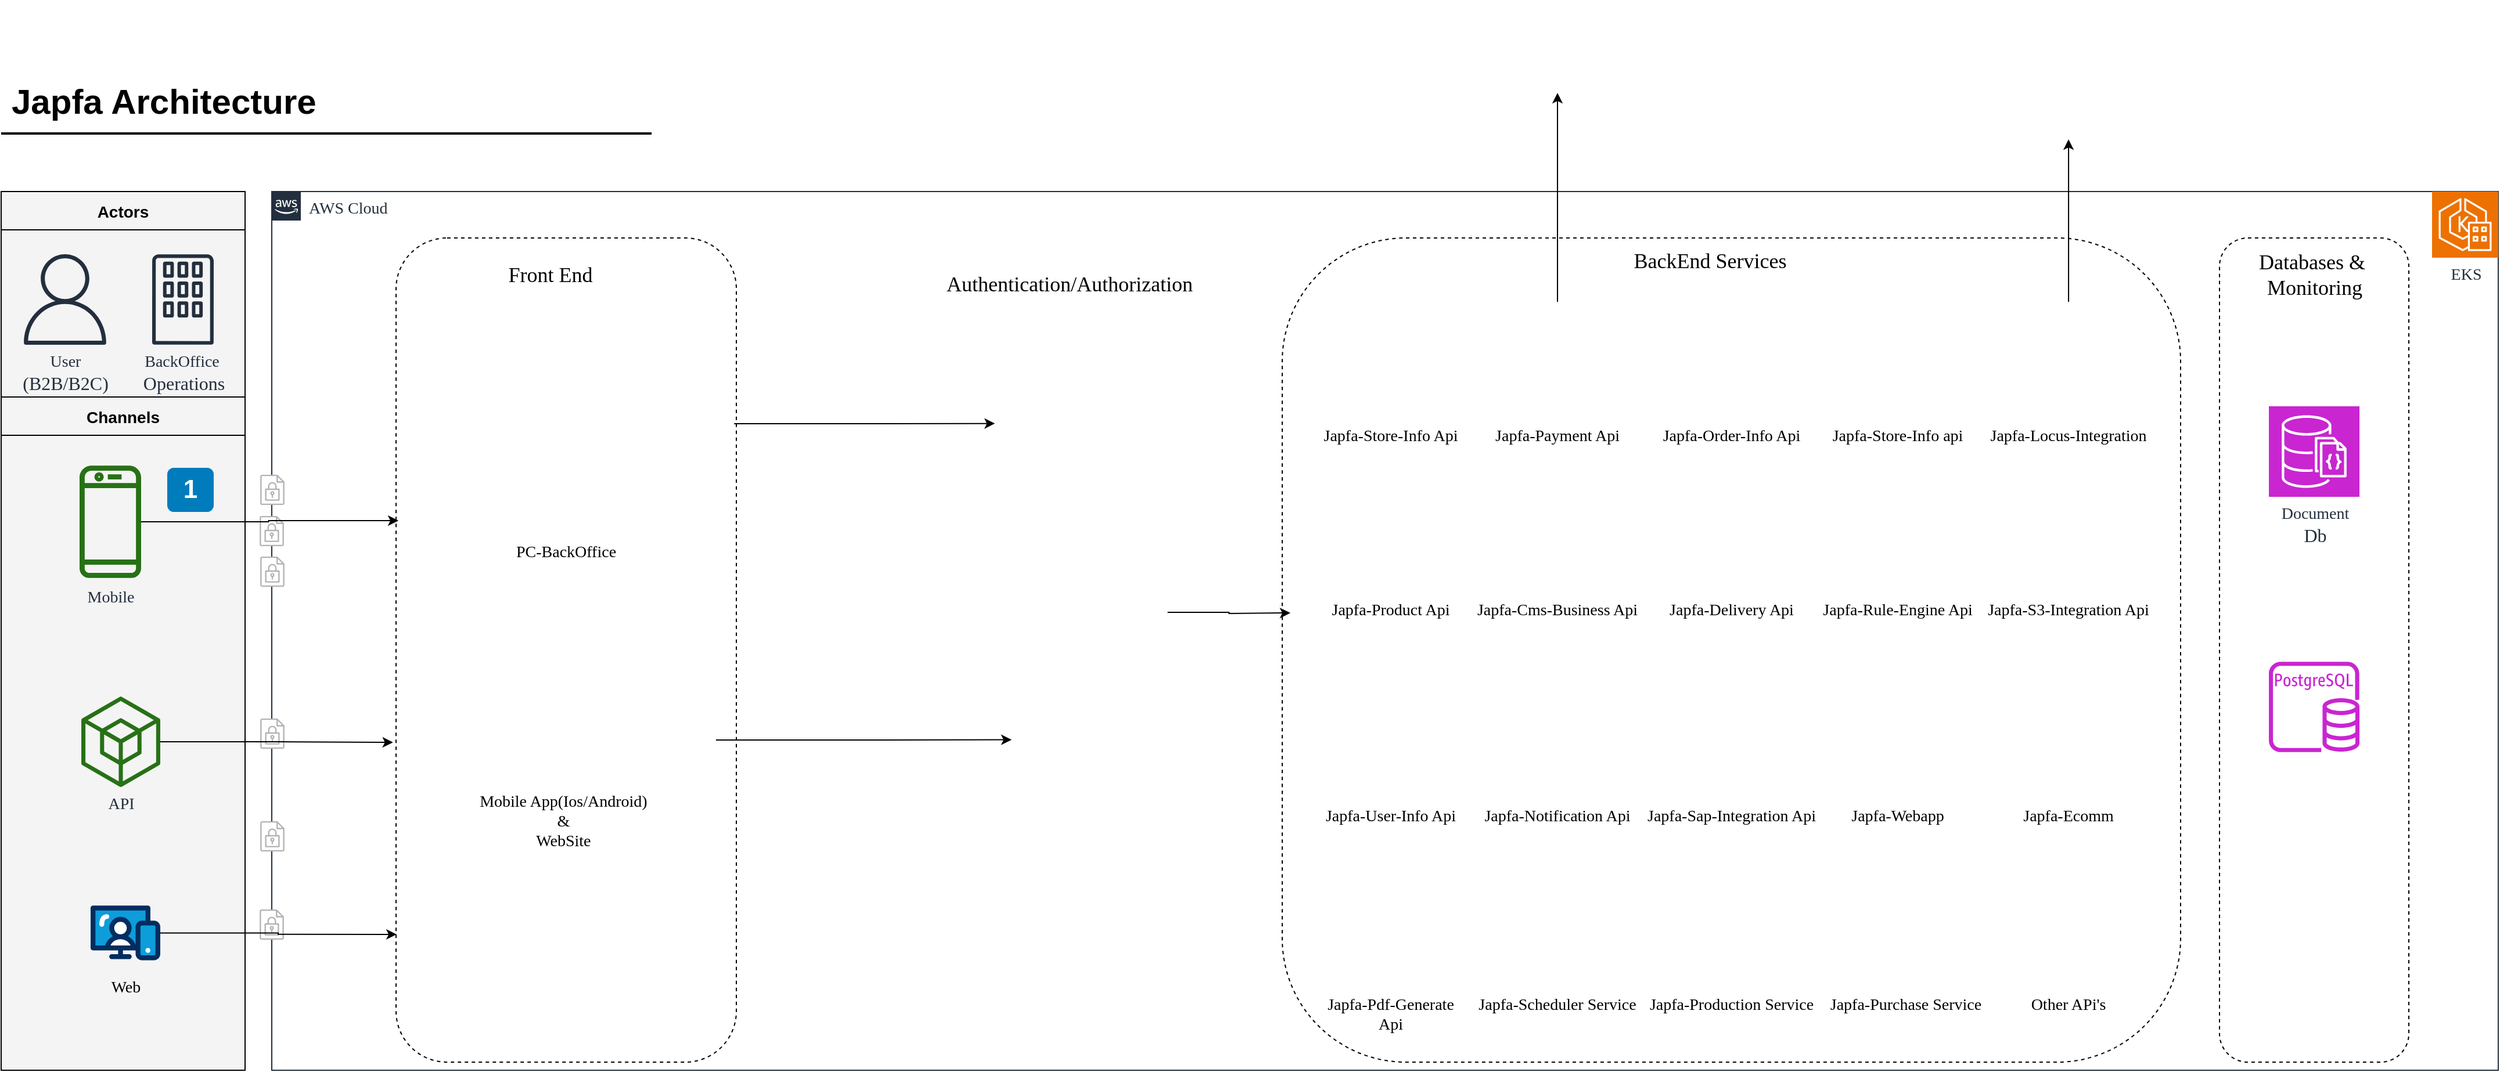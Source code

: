 <mxfile version="24.0.5" type="github">
  <diagram id="Ht1M8jgEwFfnCIfOTk4-" name="Page-1">
    <mxGraphModel dx="1836" dy="1893" grid="1" gridSize="10" guides="1" tooltips="1" connect="1" arrows="1" fold="1" page="1" pageScale="1" pageWidth="827" pageHeight="1169" math="0" shadow="0">
      <root>
        <mxCell id="0" />
        <mxCell id="1" parent="0" />
        <mxCell id="jZVaUwOg5UY3L9NAnvdq-71" value="&lt;font style=&quot;font-size: 14px;&quot; face=&quot;Times New Roman&quot;&gt;AWS Cloud&lt;/font&gt;" style="points=[[0,0],[0.25,0],[0.5,0],[0.75,0],[1,0],[1,0.25],[1,0.5],[1,0.75],[1,1],[0.75,1],[0.5,1],[0.25,1],[0,1],[0,0.75],[0,0.5],[0,0.25]];outlineConnect=0;gradientColor=none;html=1;whiteSpace=wrap;fontSize=12;fontStyle=0;shape=mxgraph.aws4.group;grIcon=mxgraph.aws4.group_aws_cloud_alt;strokeColor=#232F3E;fillColor=none;verticalAlign=top;align=left;spacingLeft=30;fontColor=#232F3E;labelBackgroundColor=none;container=1;pointerEvents=0;collapsible=0;recursiveResize=0;strokeWidth=1;" parent="1" vertex="1">
          <mxGeometry x="263" y="125" width="1917" height="757" as="geometry" />
        </mxCell>
        <mxCell id="ylPRggPQVk4RAqtWnenC-111" value="" style="rounded=1;whiteSpace=wrap;html=1;dashed=1;" parent="jZVaUwOg5UY3L9NAnvdq-71" vertex="1">
          <mxGeometry x="870" y="40" width="773.5" height="710" as="geometry" />
        </mxCell>
        <mxCell id="ylPRggPQVk4RAqtWnenC-86" value="" style="rounded=1;whiteSpace=wrap;html=1;dashed=1;strokeWidth=1;" parent="jZVaUwOg5UY3L9NAnvdq-71" vertex="1">
          <mxGeometry x="107" y="40" width="293" height="710" as="geometry" />
        </mxCell>
        <mxCell id="ylPRggPQVk4RAqtWnenC-83" value="&lt;font style=&quot;font-size: 14px;&quot; face=&quot;Times New Roman&quot;&gt;EKS&lt;/font&gt;" style="sketch=0;points=[[0,0,0],[0.25,0,0],[0.5,0,0],[0.75,0,0],[1,0,0],[0,1,0],[0.25,1,0],[0.5,1,0],[0.75,1,0],[1,1,0],[0,0.25,0],[0,0.5,0],[0,0.75,0],[1,0.25,0],[1,0.5,0],[1,0.75,0]];outlineConnect=0;fontColor=#232F3E;fillColor=#ED7100;strokeColor=#ffffff;dashed=0;verticalLabelPosition=bottom;verticalAlign=top;align=center;html=1;fontSize=12;fontStyle=0;aspect=fixed;shape=mxgraph.aws4.resourceIcon;resIcon=mxgraph.aws4.eks_anywhere;" parent="jZVaUwOg5UY3L9NAnvdq-71" vertex="1">
          <mxGeometry x="1860" width="57" height="57" as="geometry" />
        </mxCell>
        <mxCell id="ylPRggPQVk4RAqtWnenC-88" value="&lt;font style=&quot;font-size: 18px;&quot; face=&quot;Times New Roman&quot;&gt;Front End&lt;/font&gt;" style="text;html=1;align=center;verticalAlign=middle;whiteSpace=wrap;rounded=0;" parent="jZVaUwOg5UY3L9NAnvdq-71" vertex="1">
          <mxGeometry x="187" y="57" width="106" height="30" as="geometry" />
        </mxCell>
        <mxCell id="ylPRggPQVk4RAqtWnenC-106" style="edgeStyle=orthogonalEdgeStyle;rounded=0;orthogonalLoop=1;jettySize=auto;html=1;entryX=0.823;entryY=-0.025;entryDx=0;entryDy=0;entryPerimeter=0;" parent="jZVaUwOg5UY3L9NAnvdq-71" source="ylPRggPQVk4RAqtWnenC-89" target="ylPRggPQVk4RAqtWnenC-103" edge="1">
          <mxGeometry relative="1" as="geometry" />
        </mxCell>
        <mxCell id="ylPRggPQVk4RAqtWnenC-89" value="PC-BackOffice" style="shape=image;verticalLabelPosition=bottom;labelBackgroundColor=default;verticalAlign=top;aspect=fixed;imageAspect=0;image=https://www.abrilliants.com/wp-content/uploads/2023/05/1631110818-logo-react-js.png;fontFamily=Times New Roman;fontSize=14;" parent="jZVaUwOg5UY3L9NAnvdq-71" vertex="1">
          <mxGeometry x="108.93" y="105" width="289.15" height="190" as="geometry" />
        </mxCell>
        <mxCell id="ylPRggPQVk4RAqtWnenC-90" value="Mobile App(Ios/Android)&#xa;&amp;&#xa;WebSite" style="shape=image;verticalLabelPosition=bottom;labelBackgroundColor=default;verticalAlign=top;aspect=fixed;imageAspect=0;image=https://upload.wikimedia.org/wikipedia/commons/thumb/4/44/Google-flutter-logo.svg/2560px-Google-flutter-logo.svg.png;fontFamily=Times New Roman;fontSize=14;" parent="jZVaUwOg5UY3L9NAnvdq-71" vertex="1">
          <mxGeometry x="120" y="435" width="262.4" height="75" as="geometry" />
        </mxCell>
        <mxCell id="ylPRggPQVk4RAqtWnenC-136" style="edgeStyle=orthogonalEdgeStyle;rounded=0;orthogonalLoop=1;jettySize=auto;html=1;" parent="jZVaUwOg5UY3L9NAnvdq-71" source="ylPRggPQVk4RAqtWnenC-103" edge="1">
          <mxGeometry relative="1" as="geometry">
            <mxPoint x="877" y="363" as="targetPoint" />
          </mxGeometry>
        </mxCell>
        <mxCell id="ylPRggPQVk4RAqtWnenC-103" value="" style="shape=image;verticalLabelPosition=bottom;labelBackgroundColor=default;verticalAlign=top;aspect=fixed;imageAspect=0;image=https://files.readme.io/90e8647-KeyCloak-1.png;rotation=-90;" parent="jZVaUwOg5UY3L9NAnvdq-71" vertex="1">
          <mxGeometry x="447" y="290" width="503.56" height="145" as="geometry" />
        </mxCell>
        <mxCell id="ylPRggPQVk4RAqtWnenC-108" style="edgeStyle=orthogonalEdgeStyle;rounded=0;orthogonalLoop=1;jettySize=auto;html=1;entryX=0.282;entryY=0.074;entryDx=0;entryDy=0;entryPerimeter=0;" parent="jZVaUwOg5UY3L9NAnvdq-71" source="ylPRggPQVk4RAqtWnenC-90" target="ylPRggPQVk4RAqtWnenC-103" edge="1">
          <mxGeometry relative="1" as="geometry" />
        </mxCell>
        <mxCell id="ylPRggPQVk4RAqtWnenC-109" value="&lt;font style=&quot;font-size: 18px;&quot; face=&quot;Times New Roman&quot;&gt;Authentication/Authorization&lt;/font&gt;" style="text;html=1;align=center;verticalAlign=middle;whiteSpace=wrap;rounded=0;" parent="jZVaUwOg5UY3L9NAnvdq-71" vertex="1">
          <mxGeometry x="657" y="65" width="60" height="30" as="geometry" />
        </mxCell>
        <mxCell id="ylPRggPQVk4RAqtWnenC-112" value="&lt;font style=&quot;font-size: 18px;&quot; face=&quot;Times New Roman&quot;&gt;BackEnd Services&lt;/font&gt;" style="text;html=1;align=center;verticalAlign=middle;whiteSpace=wrap;rounded=0;" parent="jZVaUwOg5UY3L9NAnvdq-71" vertex="1">
          <mxGeometry x="1127" y="45" width="223" height="30" as="geometry" />
        </mxCell>
        <mxCell id="ylPRggPQVk4RAqtWnenC-115" value="Japfa-Store-Info Api" style="shape=image;verticalLabelPosition=bottom;labelBackgroundColor=default;verticalAlign=top;aspect=fixed;imageAspect=0;image=https://pbs.twimg.com/profile_images/1235868806079057921/fTL08u_H_400x400.png;fontFamily=Times New Roman;fontSize=14;" parent="jZVaUwOg5UY3L9NAnvdq-71" vertex="1">
          <mxGeometry x="913.5" y="95" width="100" height="100" as="geometry" />
        </mxCell>
        <mxCell id="ylPRggPQVk4RAqtWnenC-117" value="Japfa-Locus-Integration" style="shape=image;verticalLabelPosition=bottom;labelBackgroundColor=default;verticalAlign=top;aspect=fixed;imageAspect=0;image=https://pbs.twimg.com/profile_images/1235868806079057921/fTL08u_H_400x400.png;fontFamily=Times New Roman;fontSize=14;" parent="jZVaUwOg5UY3L9NAnvdq-71" vertex="1">
          <mxGeometry x="1497" y="95" width="100" height="100" as="geometry" />
        </mxCell>
        <mxCell id="ylPRggPQVk4RAqtWnenC-116" value="Japfa-Payment Api" style="shape=image;verticalLabelPosition=bottom;labelBackgroundColor=default;verticalAlign=top;aspect=fixed;imageAspect=0;image=https://pbs.twimg.com/profile_images/1235868806079057921/fTL08u_H_400x400.png;fontFamily=Times New Roman;fontSize=14;" parent="jZVaUwOg5UY3L9NAnvdq-71" vertex="1">
          <mxGeometry x="1057" y="95" width="100" height="100" as="geometry" />
        </mxCell>
        <mxCell id="ylPRggPQVk4RAqtWnenC-123" value="Japfa-Order-Info Api" style="shape=image;verticalLabelPosition=bottom;labelBackgroundColor=default;verticalAlign=top;aspect=fixed;imageAspect=0;image=https://pbs.twimg.com/profile_images/1235868806079057921/fTL08u_H_400x400.png;fontFamily=Times New Roman;fontSize=14;" parent="jZVaUwOg5UY3L9NAnvdq-71" vertex="1">
          <mxGeometry x="1207" y="95" width="100" height="100" as="geometry" />
        </mxCell>
        <mxCell id="ylPRggPQVk4RAqtWnenC-122" value="Japfa-Store-Info api" style="shape=image;verticalLabelPosition=bottom;labelBackgroundColor=default;verticalAlign=top;aspect=fixed;imageAspect=0;image=https://pbs.twimg.com/profile_images/1235868806079057921/fTL08u_H_400x400.png;fontFamily=Times New Roman;fontSize=14;" parent="jZVaUwOg5UY3L9NAnvdq-71" vertex="1">
          <mxGeometry x="1350" y="95" width="100" height="100" as="geometry" />
        </mxCell>
        <mxCell id="ylPRggPQVk4RAqtWnenC-121" value="Japfa-User-Info Api" style="shape=image;verticalLabelPosition=bottom;labelBackgroundColor=default;verticalAlign=top;aspect=fixed;imageAspect=0;image=https://pbs.twimg.com/profile_images/1235868806079057921/fTL08u_H_400x400.png;fontFamily=Times New Roman;fontSize=14;" parent="jZVaUwOg5UY3L9NAnvdq-71" vertex="1">
          <mxGeometry x="913.5" y="422.5" width="100" height="100" as="geometry" />
        </mxCell>
        <mxCell id="ylPRggPQVk4RAqtWnenC-120" value="Japfa-Pdf-Generate&#xa;Api" style="shape=image;verticalLabelPosition=bottom;labelBackgroundColor=default;verticalAlign=top;aspect=fixed;imageAspect=0;image=https://pbs.twimg.com/profile_images/1235868806079057921/fTL08u_H_400x400.png;fontFamily=Times New Roman;fontSize=14;" parent="jZVaUwOg5UY3L9NAnvdq-71" vertex="1">
          <mxGeometry x="913.5" y="585" width="100" height="100" as="geometry" />
        </mxCell>
        <mxCell id="ylPRggPQVk4RAqtWnenC-119" value="Japfa-Product Api" style="shape=image;verticalLabelPosition=bottom;labelBackgroundColor=default;verticalAlign=top;aspect=fixed;imageAspect=0;image=https://pbs.twimg.com/profile_images/1235868806079057921/fTL08u_H_400x400.png;fontFamily=Times New Roman;fontSize=14;" parent="jZVaUwOg5UY3L9NAnvdq-71" vertex="1">
          <mxGeometry x="913.5" y="245" width="100" height="100" as="geometry" />
        </mxCell>
        <mxCell id="ylPRggPQVk4RAqtWnenC-118" value="Japfa-S3-Integration Api" style="shape=image;verticalLabelPosition=bottom;labelBackgroundColor=default;verticalAlign=top;aspect=fixed;imageAspect=0;image=https://pbs.twimg.com/profile_images/1235868806079057921/fTL08u_H_400x400.png;fontFamily=Times New Roman;fontSize=14;" parent="jZVaUwOg5UY3L9NAnvdq-71" vertex="1">
          <mxGeometry x="1497" y="245" width="100" height="100" as="geometry" />
        </mxCell>
        <mxCell id="ylPRggPQVk4RAqtWnenC-127" value="Japfa-Cms-Business Api" style="shape=image;verticalLabelPosition=bottom;labelBackgroundColor=default;verticalAlign=top;aspect=fixed;imageAspect=0;image=https://pbs.twimg.com/profile_images/1235868806079057921/fTL08u_H_400x400.png;fontFamily=Times New Roman;fontSize=14;" parent="jZVaUwOg5UY3L9NAnvdq-71" vertex="1">
          <mxGeometry x="1057" y="245" width="100" height="100" as="geometry" />
        </mxCell>
        <mxCell id="ylPRggPQVk4RAqtWnenC-126" value="Japfa-Notification Api" style="shape=image;verticalLabelPosition=bottom;labelBackgroundColor=default;verticalAlign=top;aspect=fixed;imageAspect=0;image=https://pbs.twimg.com/profile_images/1235868806079057921/fTL08u_H_400x400.png;fontFamily=Times New Roman;fontSize=14;" parent="jZVaUwOg5UY3L9NAnvdq-71" vertex="1">
          <mxGeometry x="1057" y="422.5" width="100" height="100" as="geometry" />
        </mxCell>
        <mxCell id="ylPRggPQVk4RAqtWnenC-125" value="Japfa-Delivery Api" style="shape=image;verticalLabelPosition=bottom;labelBackgroundColor=default;verticalAlign=top;aspect=fixed;imageAspect=0;image=https://pbs.twimg.com/profile_images/1235868806079057921/fTL08u_H_400x400.png;fontFamily=Times New Roman;fontSize=14;" parent="jZVaUwOg5UY3L9NAnvdq-71" vertex="1">
          <mxGeometry x="1207" y="245" width="100" height="100" as="geometry" />
        </mxCell>
        <mxCell id="ylPRggPQVk4RAqtWnenC-124" value="Japfa-Rule-Engine Api" style="shape=image;verticalLabelPosition=bottom;labelBackgroundColor=default;verticalAlign=top;aspect=fixed;imageAspect=0;image=https://pbs.twimg.com/profile_images/1235868806079057921/fTL08u_H_400x400.png;fontFamily=Times New Roman;fontSize=14;" parent="jZVaUwOg5UY3L9NAnvdq-71" vertex="1">
          <mxGeometry x="1350" y="245" width="100" height="100" as="geometry" />
        </mxCell>
        <mxCell id="ylPRggPQVk4RAqtWnenC-131" value="Japfa-Ecomm" style="shape=image;verticalLabelPosition=bottom;labelBackgroundColor=default;verticalAlign=top;aspect=fixed;imageAspect=0;image=https://pbs.twimg.com/profile_images/1235868806079057921/fTL08u_H_400x400.png;fontFamily=Times New Roman;fontSize=14;" parent="jZVaUwOg5UY3L9NAnvdq-71" vertex="1">
          <mxGeometry x="1497" y="422.5" width="100" height="100" as="geometry" />
        </mxCell>
        <mxCell id="ylPRggPQVk4RAqtWnenC-130" value="Japfa-Webapp" style="shape=image;verticalLabelPosition=bottom;labelBackgroundColor=default;verticalAlign=top;aspect=fixed;imageAspect=0;image=https://pbs.twimg.com/profile_images/1235868806079057921/fTL08u_H_400x400.png;fontFamily=Times New Roman;fontSize=14;" parent="jZVaUwOg5UY3L9NAnvdq-71" vertex="1">
          <mxGeometry x="1350" y="422.5" width="100" height="100" as="geometry" />
        </mxCell>
        <mxCell id="ylPRggPQVk4RAqtWnenC-129" value="Japfa-Sap-Integration Api" style="shape=image;verticalLabelPosition=bottom;labelBackgroundColor=default;verticalAlign=top;aspect=fixed;imageAspect=0;image=https://pbs.twimg.com/profile_images/1235868806079057921/fTL08u_H_400x400.png;fontFamily=Times New Roman;fontSize=14;" parent="jZVaUwOg5UY3L9NAnvdq-71" vertex="1">
          <mxGeometry x="1207" y="422.5" width="100" height="100" as="geometry" />
        </mxCell>
        <mxCell id="ylPRggPQVk4RAqtWnenC-128" value="Japfa-Scheduler Service" style="shape=image;verticalLabelPosition=bottom;labelBackgroundColor=default;verticalAlign=top;aspect=fixed;imageAspect=0;image=https://pbs.twimg.com/profile_images/1235868806079057921/fTL08u_H_400x400.png;fontFamily=Times New Roman;fontSize=14;" parent="jZVaUwOg5UY3L9NAnvdq-71" vertex="1">
          <mxGeometry x="1057" y="585" width="100" height="100" as="geometry" />
        </mxCell>
        <mxCell id="ylPRggPQVk4RAqtWnenC-134" value="Other APi&#39;s" style="shape=image;verticalLabelPosition=bottom;labelBackgroundColor=default;verticalAlign=top;aspect=fixed;imageAspect=0;image=https://pbs.twimg.com/profile_images/1235868806079057921/fTL08u_H_400x400.png;fontFamily=Times New Roman;fontSize=14;" parent="jZVaUwOg5UY3L9NAnvdq-71" vertex="1">
          <mxGeometry x="1497" y="585" width="100" height="100" as="geometry" />
        </mxCell>
        <mxCell id="ylPRggPQVk4RAqtWnenC-133" value="Japfa-Purchase Service" style="shape=image;verticalLabelPosition=bottom;labelBackgroundColor=default;verticalAlign=top;aspect=fixed;imageAspect=0;image=https://pbs.twimg.com/profile_images/1235868806079057921/fTL08u_H_400x400.png;fontFamily=Times New Roman;fontSize=14;" parent="jZVaUwOg5UY3L9NAnvdq-71" vertex="1">
          <mxGeometry x="1357" y="585" width="100" height="100" as="geometry" />
        </mxCell>
        <mxCell id="ylPRggPQVk4RAqtWnenC-132" value="Japfa-Production Service" style="shape=image;verticalLabelPosition=bottom;labelBackgroundColor=default;verticalAlign=top;aspect=fixed;imageAspect=0;image=https://pbs.twimg.com/profile_images/1235868806079057921/fTL08u_H_400x400.png;fontFamily=Times New Roman;fontSize=14;" parent="jZVaUwOg5UY3L9NAnvdq-71" vertex="1">
          <mxGeometry x="1207" y="585" width="100" height="100" as="geometry" />
        </mxCell>
        <mxCell id="Qnpoebuc5BkSsdDRbeIA-15" value="" style="rounded=1;whiteSpace=wrap;html=1;dashed=1;" parent="jZVaUwOg5UY3L9NAnvdq-71" vertex="1">
          <mxGeometry x="1677" y="40" width="163" height="710" as="geometry" />
        </mxCell>
        <mxCell id="Qnpoebuc5BkSsdDRbeIA-16" value="&lt;font style=&quot;font-size: 18px;&quot; face=&quot;Times New Roman&quot;&gt;Databases&amp;nbsp;&lt;/font&gt;&lt;span style=&quot;font-size: 18px; font-family: &amp;quot;Times New Roman&amp;quot;; background-color: initial;&quot;&gt;&amp;amp;&amp;nbsp;&lt;/span&gt;&lt;div&gt;&lt;span style=&quot;font-size: 18px; font-family: &amp;quot;Times New Roman&amp;quot;; background-color: initial;&quot;&gt;Monitoring&lt;/span&gt;&lt;/div&gt;" style="text;html=1;align=center;verticalAlign=middle;whiteSpace=wrap;rounded=0;" parent="jZVaUwOg5UY3L9NAnvdq-71" vertex="1">
          <mxGeometry x="1663.5" y="57" width="190" height="30" as="geometry" />
        </mxCell>
        <mxCell id="Qnpoebuc5BkSsdDRbeIA-18" value="&lt;font style=&quot;font-size: 14px;&quot; face=&quot;Times New Roman&quot;&gt;Document&lt;/font&gt;&lt;div&gt;&lt;font size=&quot;3&quot; face=&quot;LqM_pRcODi-56d-U26VV&quot;&gt;Db&lt;/font&gt;&lt;/div&gt;" style="sketch=0;points=[[0,0,0],[0.25,0,0],[0.5,0,0],[0.75,0,0],[1,0,0],[0,1,0],[0.25,1,0],[0.5,1,0],[0.75,1,0],[1,1,0],[0,0.25,0],[0,0.5,0],[0,0.75,0],[1,0.25,0],[1,0.5,0],[1,0.75,0]];outlineConnect=0;fontColor=#232F3E;fillColor=#C925D1;strokeColor=#ffffff;dashed=0;verticalLabelPosition=bottom;verticalAlign=top;align=center;html=1;fontSize=12;fontStyle=0;aspect=fixed;shape=mxgraph.aws4.resourceIcon;resIcon=mxgraph.aws4.documentdb_with_mongodb_compatibility;" parent="jZVaUwOg5UY3L9NAnvdq-71" vertex="1">
          <mxGeometry x="1719.5" y="185" width="78" height="78" as="geometry" />
        </mxCell>
        <mxCell id="Qnpoebuc5BkSsdDRbeIA-20" value="" style="sketch=0;outlineConnect=0;fontColor=#232F3E;gradientColor=none;fillColor=#C925D1;strokeColor=none;dashed=0;verticalLabelPosition=bottom;verticalAlign=top;align=center;html=1;fontSize=12;fontStyle=0;aspect=fixed;pointerEvents=1;shape=mxgraph.aws4.rds_postgresql_instance;" parent="jZVaUwOg5UY3L9NAnvdq-71" vertex="1">
          <mxGeometry x="1719.5" y="405" width="78" height="78" as="geometry" />
        </mxCell>
        <mxCell id="Qnpoebuc5BkSsdDRbeIA-23" value="" style="shape=image;verticalLabelPosition=bottom;labelBackgroundColor=default;verticalAlign=top;aspect=fixed;imageAspect=0;image=https://flowygo.com/wp-content/uploads/2021/12/ELK_stack.png;" parent="jZVaUwOg5UY3L9NAnvdq-71" vertex="1">
          <mxGeometry x="1700" y="553" width="132" height="132" as="geometry" />
        </mxCell>
        <mxCell id="-QjtrjUzRDEMRZ5MF8oH-47" value="Japfa Architecture" style="text;html=1;resizable=0;points=[];autosize=1;align=left;verticalAlign=top;spacingTop=-4;fontSize=30;fontStyle=1;labelBackgroundColor=none;" parent="1" vertex="1">
          <mxGeometry x="36.5" y="26.5" width="260" height="40" as="geometry" />
        </mxCell>
        <mxCell id="SCVMTBWpLvtzJIhz15lM-1" value="" style="line;strokeWidth=2;html=1;fontSize=14;labelBackgroundColor=none;" parent="1" vertex="1">
          <mxGeometry x="30" y="70" width="560" height="10" as="geometry" />
        </mxCell>
        <mxCell id="jZVaUwOg5UY3L9NAnvdq-59" value="Actors" style="swimlane;fontSize=14;align=center;swimlaneFillColor=#f4f4f4;fillColor=#f4f4f4;startSize=33;container=1;pointerEvents=0;collapsible=0;recursiveResize=0;" parent="1" vertex="1">
          <mxGeometry x="30" y="125" width="210" height="177" as="geometry" />
        </mxCell>
        <mxCell id="jZVaUwOg5UY3L9NAnvdq-60" value="&lt;font style=&quot;font-size: 14px;&quot; face=&quot;Times New Roman&quot;&gt;User&lt;/font&gt;&lt;div&gt;&lt;font size=&quot;3&quot; style=&quot;&quot; face=&quot;Times New Roman&quot;&gt;(B2B/B2C)&lt;/font&gt;&lt;/div&gt;" style="outlineConnect=0;fontColor=#232F3E;gradientColor=none;fillColor=#232F3E;strokeColor=none;dashed=0;verticalLabelPosition=bottom;verticalAlign=top;align=center;html=1;fontSize=12;fontStyle=0;aspect=fixed;pointerEvents=1;shape=mxgraph.aws4.user;labelBackgroundColor=none;" parent="jZVaUwOg5UY3L9NAnvdq-59" vertex="1">
          <mxGeometry x="16" y="54" width="78" height="78" as="geometry" />
        </mxCell>
        <mxCell id="jZVaUwOg5UY3L9NAnvdq-61" value="&lt;font face=&quot;Times New Roman&quot; style=&quot;font-size: 14px;&quot;&gt;BackOffice&amp;nbsp;&lt;/font&gt;&lt;div&gt;&lt;font face=&quot;p0VYCwftf2bEf2bnEUKi&quot; size=&quot;3&quot;&gt;Operations&lt;/font&gt;&lt;/div&gt;" style="outlineConnect=0;fontColor=#232F3E;gradientColor=none;fillColor=#232F3E;strokeColor=none;dashed=0;verticalLabelPosition=bottom;verticalAlign=top;align=center;html=1;fontSize=12;fontStyle=0;aspect=fixed;pointerEvents=1;shape=mxgraph.aws4.corporate_data_center;labelBackgroundColor=none;" parent="jZVaUwOg5UY3L9NAnvdq-59" vertex="1">
          <mxGeometry x="130" y="54" width="53" height="78" as="geometry" />
        </mxCell>
        <mxCell id="jZVaUwOg5UY3L9NAnvdq-62" value="Channels" style="swimlane;fontSize=14;align=center;swimlaneFillColor=#f4f4f4;fillColor=#f4f4f4;startSize=33;container=1;pointerEvents=0;collapsible=0;recursiveResize=0;" parent="1" vertex="1">
          <mxGeometry x="30" y="302" width="210" height="580" as="geometry" />
        </mxCell>
        <mxCell id="jZVaUwOg5UY3L9NAnvdq-65" value="&lt;font style=&quot;font-size: 14px;&quot; face=&quot;Times New Roman&quot;&gt;Mobile&lt;/font&gt;" style="outlineConnect=0;fontColor=#232F3E;gradientColor=none;strokeColor=none;fillColor=#277116;dashed=0;verticalLabelPosition=bottom;verticalAlign=top;align=center;html=1;fontSize=12;fontStyle=0;shape=mxgraph.aws4.mobile_client;labelBackgroundColor=none;" parent="jZVaUwOg5UY3L9NAnvdq-62" vertex="1">
          <mxGeometry x="67.5" y="57.5" width="53" height="100" as="geometry" />
        </mxCell>
        <mxCell id="jZVaUwOg5UY3L9NAnvdq-95" value="&lt;font style=&quot;font-size: 14px;&quot; face=&quot;Times New Roman&quot;&gt;API&lt;/font&gt;" style="outlineConnect=0;fontColor=#232F3E;gradientColor=none;fillColor=#277116;strokeColor=none;dashed=0;verticalLabelPosition=bottom;verticalAlign=top;align=center;html=1;fontSize=12;fontStyle=0;aspect=fixed;pointerEvents=1;shape=mxgraph.aws4.external_sdk;labelBackgroundColor=none;" parent="jZVaUwOg5UY3L9NAnvdq-62" vertex="1">
          <mxGeometry x="69" y="258" width="68" height="78" as="geometry" />
        </mxCell>
        <mxCell id="jZVaUwOg5UY3L9NAnvdq-101" value="1" style="rounded=1;whiteSpace=wrap;html=1;fillColor=#007CBD;strokeColor=none;fontColor=#FFFFFF;fontStyle=1;fontSize=22;labelBackgroundColor=none;" parent="jZVaUwOg5UY3L9NAnvdq-62" vertex="1">
          <mxGeometry x="143" y="61" width="40" height="38" as="geometry" />
        </mxCell>
        <mxCell id="ylPRggPQVk4RAqtWnenC-81" value="&lt;font style=&quot;font-size: 14px;&quot; face=&quot;Times New Roman&quot;&gt;Web&lt;/font&gt;" style="verticalLabelPosition=bottom;aspect=fixed;html=1;shape=mxgraph.salesforce.web;" parent="jZVaUwOg5UY3L9NAnvdq-62" vertex="1">
          <mxGeometry x="77" y="438" width="60" height="47.4" as="geometry" />
        </mxCell>
        <mxCell id="jZVaUwOg5UY3L9NAnvdq-163" value="" style="group" parent="1" vertex="1" connectable="0">
          <mxGeometry x="252.5" y="743.5" width="21" height="26" as="geometry" />
        </mxCell>
        <mxCell id="jZVaUwOg5UY3L9NAnvdq-162" value="" style="rounded=0;whiteSpace=wrap;html=1;labelBackgroundColor=#ffffff;fontSize=14;align=center;strokeColor=none;" parent="jZVaUwOg5UY3L9NAnvdq-163" vertex="1">
          <mxGeometry width="21" height="26" as="geometry" />
        </mxCell>
        <mxCell id="jZVaUwOg5UY3L9NAnvdq-161" value="" style="outlineConnect=0;fontColor=#232F3E;gradientColor=none;fillColor=#B3B3B3;strokeColor=none;dashed=0;verticalLabelPosition=bottom;verticalAlign=top;align=center;html=1;fontSize=12;fontStyle=0;aspect=fixed;pointerEvents=1;shape=mxgraph.aws4.encrypted_data;labelBackgroundColor=#ffffff;" parent="jZVaUwOg5UY3L9NAnvdq-163" vertex="1">
          <mxGeometry width="21" height="26" as="geometry" />
        </mxCell>
        <mxCell id="jZVaUwOg5UY3L9NAnvdq-164" value="" style="group" parent="1" vertex="1" connectable="0">
          <mxGeometry x="253.0" y="667.5" width="21" height="26" as="geometry" />
        </mxCell>
        <mxCell id="jZVaUwOg5UY3L9NAnvdq-165" value="" style="rounded=0;whiteSpace=wrap;html=1;labelBackgroundColor=#ffffff;fontSize=14;align=center;strokeColor=none;" parent="jZVaUwOg5UY3L9NAnvdq-164" vertex="1">
          <mxGeometry width="21" height="26" as="geometry" />
        </mxCell>
        <mxCell id="jZVaUwOg5UY3L9NAnvdq-166" value="" style="outlineConnect=0;fontColor=#232F3E;gradientColor=none;fillColor=#B3B3B3;strokeColor=none;dashed=0;verticalLabelPosition=bottom;verticalAlign=top;align=center;html=1;fontSize=12;fontStyle=0;aspect=fixed;pointerEvents=1;shape=mxgraph.aws4.encrypted_data;labelBackgroundColor=#ffffff;" parent="jZVaUwOg5UY3L9NAnvdq-164" vertex="1">
          <mxGeometry width="21" height="26" as="geometry" />
        </mxCell>
        <mxCell id="jZVaUwOg5UY3L9NAnvdq-167" value="" style="group" parent="1" vertex="1" connectable="0">
          <mxGeometry x="253.0" y="579" width="21" height="26" as="geometry" />
        </mxCell>
        <mxCell id="jZVaUwOg5UY3L9NAnvdq-168" value="" style="rounded=0;whiteSpace=wrap;html=1;labelBackgroundColor=#ffffff;fontSize=14;align=center;strokeColor=none;" parent="jZVaUwOg5UY3L9NAnvdq-167" vertex="1">
          <mxGeometry width="21" height="26" as="geometry" />
        </mxCell>
        <mxCell id="jZVaUwOg5UY3L9NAnvdq-169" value="" style="outlineConnect=0;fontColor=#232F3E;gradientColor=none;fillColor=#B3B3B3;strokeColor=none;dashed=0;verticalLabelPosition=bottom;verticalAlign=top;align=center;html=1;fontSize=12;fontStyle=0;aspect=fixed;pointerEvents=1;shape=mxgraph.aws4.encrypted_data;labelBackgroundColor=#ffffff;" parent="jZVaUwOg5UY3L9NAnvdq-167" vertex="1">
          <mxGeometry width="21" height="26" as="geometry" />
        </mxCell>
        <mxCell id="jZVaUwOg5UY3L9NAnvdq-170" value="" style="group" parent="1" vertex="1" connectable="0">
          <mxGeometry x="253.0" y="439.5" width="21" height="26" as="geometry" />
        </mxCell>
        <mxCell id="jZVaUwOg5UY3L9NAnvdq-171" value="" style="rounded=0;whiteSpace=wrap;html=1;labelBackgroundColor=#ffffff;fontSize=14;align=center;strokeColor=none;" parent="jZVaUwOg5UY3L9NAnvdq-170" vertex="1">
          <mxGeometry width="21" height="26" as="geometry" />
        </mxCell>
        <mxCell id="jZVaUwOg5UY3L9NAnvdq-172" value="" style="outlineConnect=0;fontColor=#232F3E;gradientColor=none;fillColor=#B3B3B3;strokeColor=none;dashed=0;verticalLabelPosition=bottom;verticalAlign=top;align=center;html=1;fontSize=12;fontStyle=0;aspect=fixed;pointerEvents=1;shape=mxgraph.aws4.encrypted_data;labelBackgroundColor=#ffffff;" parent="jZVaUwOg5UY3L9NAnvdq-170" vertex="1">
          <mxGeometry width="21" height="26" as="geometry" />
        </mxCell>
        <mxCell id="jZVaUwOg5UY3L9NAnvdq-173" value="" style="group" parent="1" vertex="1" connectable="0">
          <mxGeometry x="252.5" y="404.5" width="21" height="26" as="geometry" />
        </mxCell>
        <mxCell id="jZVaUwOg5UY3L9NAnvdq-174" value="" style="rounded=0;whiteSpace=wrap;html=1;labelBackgroundColor=#ffffff;fontSize=14;align=center;strokeColor=none;" parent="jZVaUwOg5UY3L9NAnvdq-173" vertex="1">
          <mxGeometry width="21" height="26" as="geometry" />
        </mxCell>
        <mxCell id="jZVaUwOg5UY3L9NAnvdq-175" value="" style="outlineConnect=0;fontColor=#232F3E;gradientColor=none;fillColor=#B3B3B3;strokeColor=none;dashed=0;verticalLabelPosition=bottom;verticalAlign=top;align=center;html=1;fontSize=12;fontStyle=0;aspect=fixed;pointerEvents=1;shape=mxgraph.aws4.encrypted_data;labelBackgroundColor=#ffffff;" parent="jZVaUwOg5UY3L9NAnvdq-173" vertex="1">
          <mxGeometry width="21" height="26" as="geometry" />
        </mxCell>
        <mxCell id="jZVaUwOg5UY3L9NAnvdq-176" value="" style="group" parent="1" vertex="1" connectable="0">
          <mxGeometry x="253.0" y="369" width="21" height="26" as="geometry" />
        </mxCell>
        <mxCell id="jZVaUwOg5UY3L9NAnvdq-177" value="" style="rounded=0;whiteSpace=wrap;html=1;labelBackgroundColor=#ffffff;fontSize=14;align=center;strokeColor=none;" parent="jZVaUwOg5UY3L9NAnvdq-176" vertex="1">
          <mxGeometry width="21" height="26" as="geometry" />
        </mxCell>
        <mxCell id="jZVaUwOg5UY3L9NAnvdq-178" value="" style="outlineConnect=0;fontColor=#232F3E;gradientColor=none;fillColor=#B3B3B3;strokeColor=none;dashed=0;verticalLabelPosition=bottom;verticalAlign=top;align=center;html=1;fontSize=12;fontStyle=0;aspect=fixed;pointerEvents=1;shape=mxgraph.aws4.encrypted_data;labelBackgroundColor=#ffffff;" parent="jZVaUwOg5UY3L9NAnvdq-176" vertex="1">
          <mxGeometry width="21" height="26" as="geometry" />
        </mxCell>
        <mxCell id="ylPRggPQVk4RAqtWnenC-100" style="edgeStyle=orthogonalEdgeStyle;rounded=0;orthogonalLoop=1;jettySize=auto;html=1;entryX=-0.009;entryY=0.612;entryDx=0;entryDy=0;entryPerimeter=0;" parent="1" source="jZVaUwOg5UY3L9NAnvdq-95" target="ylPRggPQVk4RAqtWnenC-86" edge="1">
          <mxGeometry relative="1" as="geometry" />
        </mxCell>
        <mxCell id="Qnpoebuc5BkSsdDRbeIA-4" value="" style="shape=image;verticalLabelPosition=bottom;labelBackgroundColor=default;verticalAlign=top;aspect=fixed;imageAspect=0;image=https://digitaldeepak.com/content/images/wp-content/uploads/2016/06/Razorpay-Logo.png;" parent="1" vertex="1">
          <mxGeometry x="1190.9" y="-40" width="358.2" height="80" as="geometry" />
        </mxCell>
        <mxCell id="Qnpoebuc5BkSsdDRbeIA-6" style="edgeStyle=orthogonalEdgeStyle;rounded=0;orthogonalLoop=1;jettySize=auto;html=1;" parent="1" source="ylPRggPQVk4RAqtWnenC-116" target="Qnpoebuc5BkSsdDRbeIA-4" edge="1">
          <mxGeometry relative="1" as="geometry" />
        </mxCell>
        <mxCell id="Qnpoebuc5BkSsdDRbeIA-13" value="" style="shape=image;verticalLabelPosition=bottom;labelBackgroundColor=default;verticalAlign=top;aspect=fixed;imageAspect=0;image=https://static.wixstatic.com/media/0f2d19_880447e7eb8648ca88b2275644be6917~mv2.png/v1/crop/x_0,y_278,w_1587,h_1690/fill/w_560,h_596,al_c,q_85,usm_0.66_1.00_0.01,enc_auto/red%20man.png;" parent="1" vertex="1">
          <mxGeometry x="1730" y="-40" width="126.04" height="134.14" as="geometry" />
        </mxCell>
        <mxCell id="Qnpoebuc5BkSsdDRbeIA-14" style="edgeStyle=orthogonalEdgeStyle;rounded=0;orthogonalLoop=1;jettySize=auto;html=1;entryX=0.635;entryY=0.895;entryDx=0;entryDy=0;entryPerimeter=0;" parent="1" source="ylPRggPQVk4RAqtWnenC-117" target="Qnpoebuc5BkSsdDRbeIA-13" edge="1">
          <mxGeometry relative="1" as="geometry" />
        </mxCell>
        <mxCell id="Qnpoebuc5BkSsdDRbeIA-29" style="edgeStyle=orthogonalEdgeStyle;rounded=0;orthogonalLoop=1;jettySize=auto;html=1;entryX=0.007;entryY=0.343;entryDx=0;entryDy=0;entryPerimeter=0;" parent="1" source="jZVaUwOg5UY3L9NAnvdq-65" target="ylPRggPQVk4RAqtWnenC-86" edge="1">
          <mxGeometry relative="1" as="geometry" />
        </mxCell>
        <mxCell id="Qnpoebuc5BkSsdDRbeIA-30" style="edgeStyle=orthogonalEdgeStyle;rounded=0;orthogonalLoop=1;jettySize=auto;html=1;entryX=0.002;entryY=0.845;entryDx=0;entryDy=0;entryPerimeter=0;" parent="1" source="ylPRggPQVk4RAqtWnenC-81" target="ylPRggPQVk4RAqtWnenC-86" edge="1">
          <mxGeometry relative="1" as="geometry" />
        </mxCell>
      </root>
    </mxGraphModel>
  </diagram>
</mxfile>
